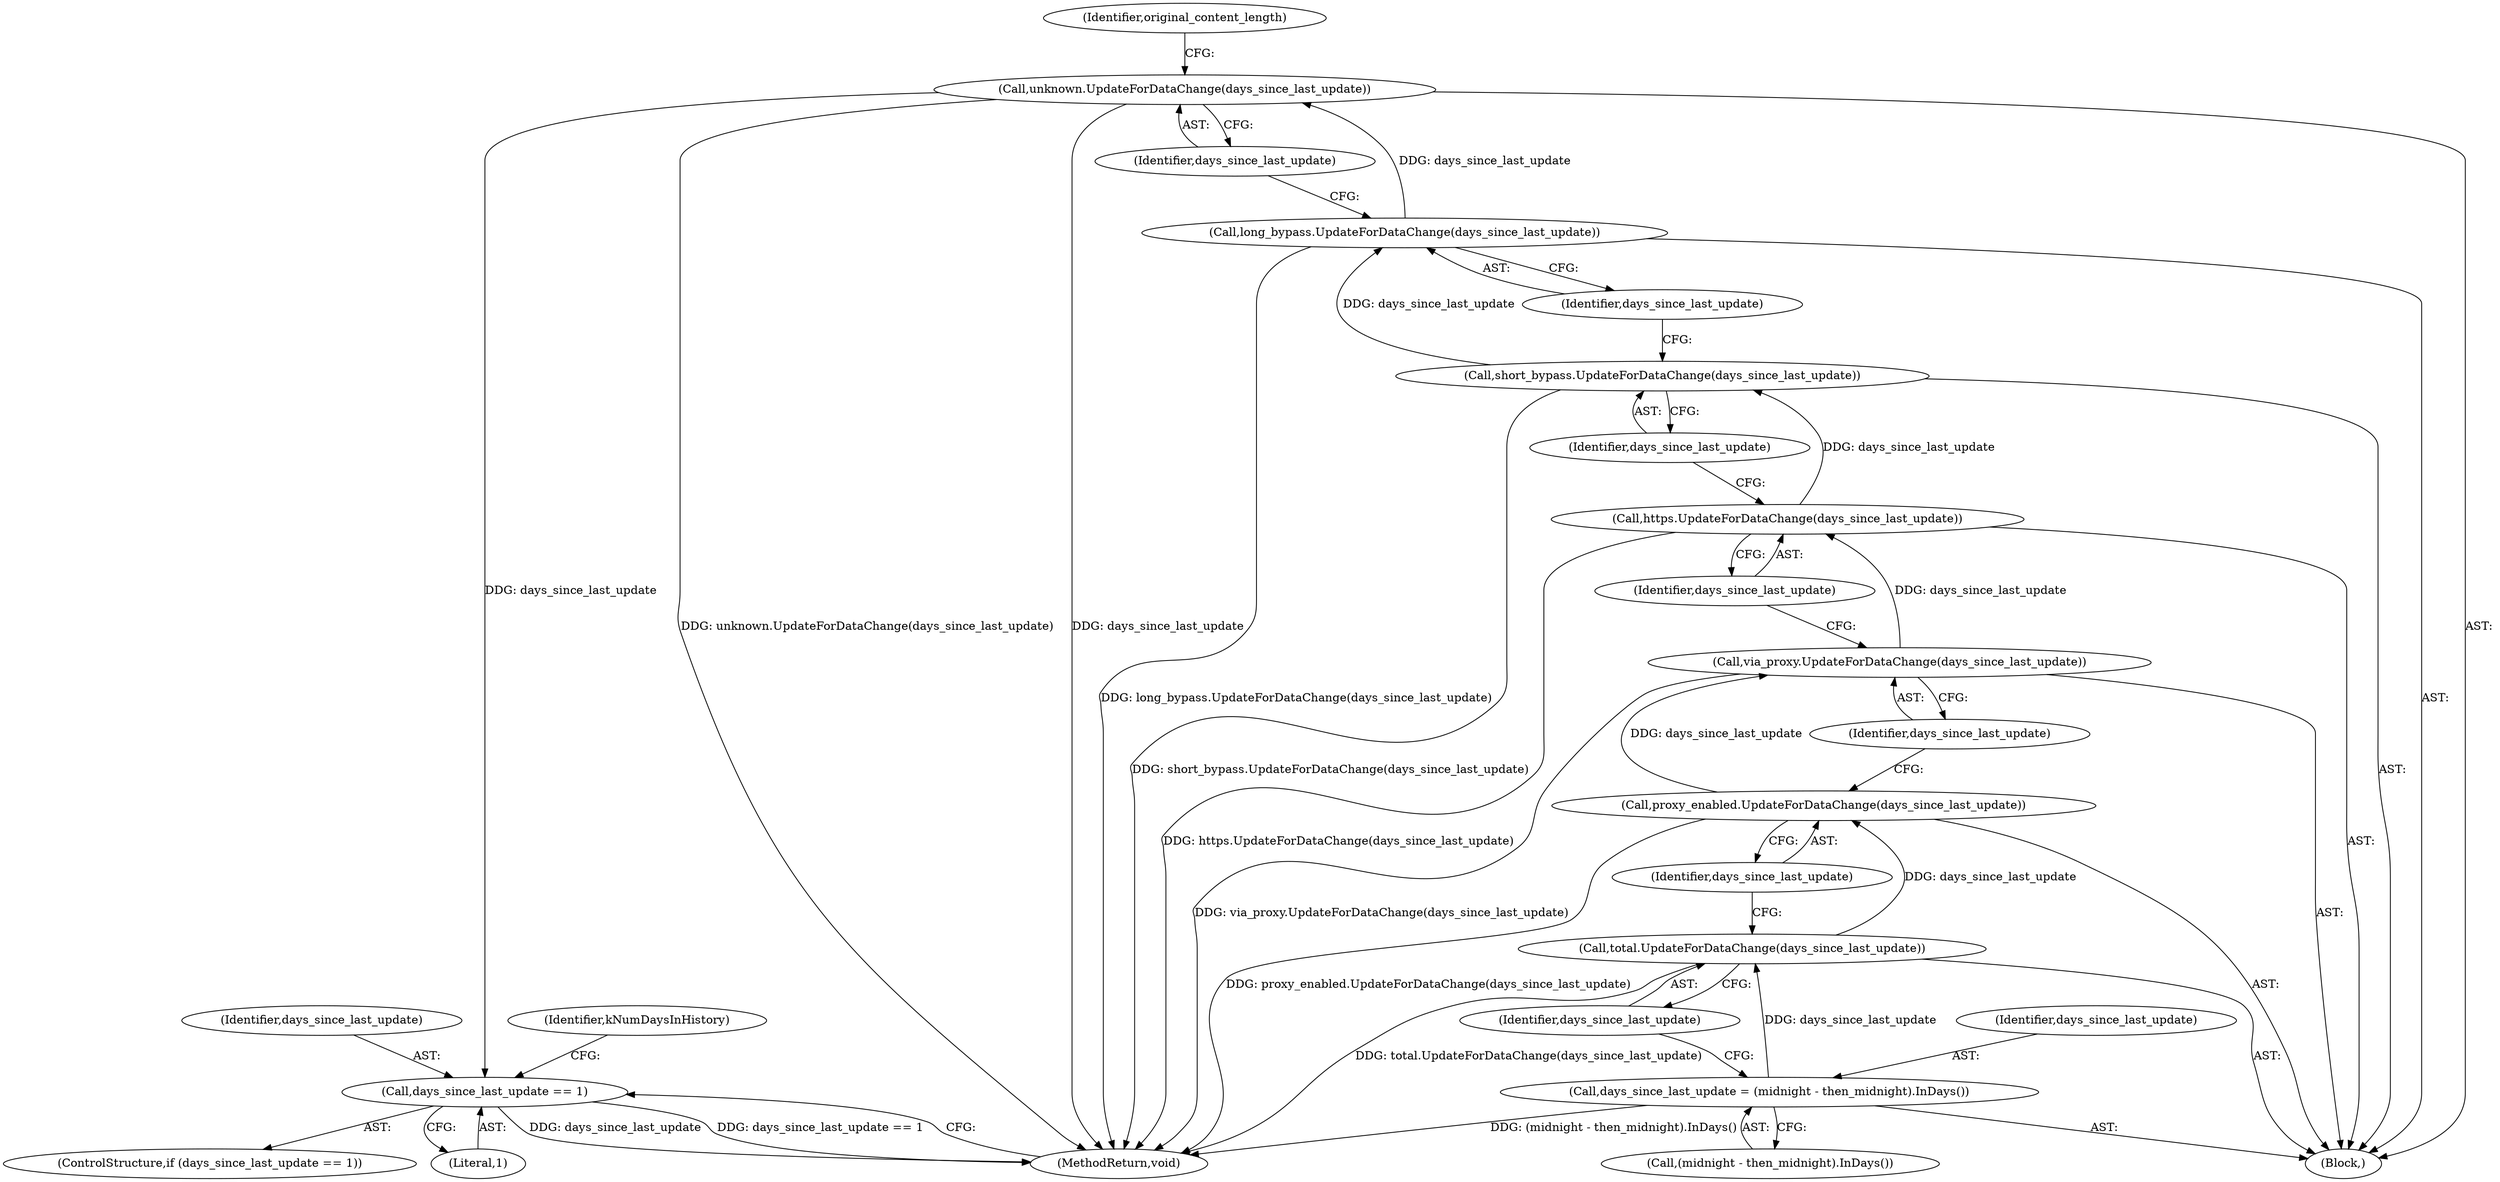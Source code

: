 digraph "0_Chrome_828eab2216a765dea92575c290421c115b8ad028_7@API" {
"1000222" [label="(Call,days_since_last_update == 1)"];
"1000178" [label="(Call,unknown.UpdateForDataChange(days_since_last_update))"];
"1000175" [label="(Call,long_bypass.UpdateForDataChange(days_since_last_update))"];
"1000172" [label="(Call,short_bypass.UpdateForDataChange(days_since_last_update))"];
"1000169" [label="(Call,https.UpdateForDataChange(days_since_last_update))"];
"1000166" [label="(Call,via_proxy.UpdateForDataChange(days_since_last_update))"];
"1000163" [label="(Call,proxy_enabled.UpdateForDataChange(days_since_last_update))"];
"1000160" [label="(Call,total.UpdateForDataChange(days_since_last_update))"];
"1000156" [label="(Call,days_since_last_update = (midnight - then_midnight).InDays())"];
"1000113" [label="(Block,)"];
"1000172" [label="(Call,short_bypass.UpdateForDataChange(days_since_last_update))"];
"1000224" [label="(Literal,1)"];
"1000161" [label="(Identifier,days_since_last_update)"];
"1000222" [label="(Call,days_since_last_update == 1)"];
"1000170" [label="(Identifier,days_since_last_update)"];
"1000221" [label="(ControlStructure,if (days_since_last_update == 1))"];
"1000175" [label="(Call,long_bypass.UpdateForDataChange(days_since_last_update))"];
"1000164" [label="(Identifier,days_since_last_update)"];
"1000163" [label="(Call,proxy_enabled.UpdateForDataChange(days_since_last_update))"];
"1000176" [label="(Identifier,days_since_last_update)"];
"1000166" [label="(Call,via_proxy.UpdateForDataChange(days_since_last_update))"];
"1000181" [label="(Identifier,original_content_length)"];
"1000167" [label="(Identifier,days_since_last_update)"];
"1000178" [label="(Call,unknown.UpdateForDataChange(days_since_last_update))"];
"1000229" [label="(Identifier,kNumDaysInHistory)"];
"1000223" [label="(Identifier,days_since_last_update)"];
"1000157" [label="(Identifier,days_since_last_update)"];
"1000158" [label="(Call,(midnight - then_midnight).InDays())"];
"1000267" [label="(MethodReturn,void)"];
"1000169" [label="(Call,https.UpdateForDataChange(days_since_last_update))"];
"1000173" [label="(Identifier,days_since_last_update)"];
"1000156" [label="(Call,days_since_last_update = (midnight - then_midnight).InDays())"];
"1000179" [label="(Identifier,days_since_last_update)"];
"1000160" [label="(Call,total.UpdateForDataChange(days_since_last_update))"];
"1000222" -> "1000221"  [label="AST: "];
"1000222" -> "1000224"  [label="CFG: "];
"1000223" -> "1000222"  [label="AST: "];
"1000224" -> "1000222"  [label="AST: "];
"1000229" -> "1000222"  [label="CFG: "];
"1000267" -> "1000222"  [label="CFG: "];
"1000222" -> "1000267"  [label="DDG: days_since_last_update"];
"1000222" -> "1000267"  [label="DDG: days_since_last_update == 1"];
"1000178" -> "1000222"  [label="DDG: days_since_last_update"];
"1000178" -> "1000113"  [label="AST: "];
"1000178" -> "1000179"  [label="CFG: "];
"1000179" -> "1000178"  [label="AST: "];
"1000181" -> "1000178"  [label="CFG: "];
"1000178" -> "1000267"  [label="DDG: unknown.UpdateForDataChange(days_since_last_update)"];
"1000178" -> "1000267"  [label="DDG: days_since_last_update"];
"1000175" -> "1000178"  [label="DDG: days_since_last_update"];
"1000175" -> "1000113"  [label="AST: "];
"1000175" -> "1000176"  [label="CFG: "];
"1000176" -> "1000175"  [label="AST: "];
"1000179" -> "1000175"  [label="CFG: "];
"1000175" -> "1000267"  [label="DDG: long_bypass.UpdateForDataChange(days_since_last_update)"];
"1000172" -> "1000175"  [label="DDG: days_since_last_update"];
"1000172" -> "1000113"  [label="AST: "];
"1000172" -> "1000173"  [label="CFG: "];
"1000173" -> "1000172"  [label="AST: "];
"1000176" -> "1000172"  [label="CFG: "];
"1000172" -> "1000267"  [label="DDG: short_bypass.UpdateForDataChange(days_since_last_update)"];
"1000169" -> "1000172"  [label="DDG: days_since_last_update"];
"1000169" -> "1000113"  [label="AST: "];
"1000169" -> "1000170"  [label="CFG: "];
"1000170" -> "1000169"  [label="AST: "];
"1000173" -> "1000169"  [label="CFG: "];
"1000169" -> "1000267"  [label="DDG: https.UpdateForDataChange(days_since_last_update)"];
"1000166" -> "1000169"  [label="DDG: days_since_last_update"];
"1000166" -> "1000113"  [label="AST: "];
"1000166" -> "1000167"  [label="CFG: "];
"1000167" -> "1000166"  [label="AST: "];
"1000170" -> "1000166"  [label="CFG: "];
"1000166" -> "1000267"  [label="DDG: via_proxy.UpdateForDataChange(days_since_last_update)"];
"1000163" -> "1000166"  [label="DDG: days_since_last_update"];
"1000163" -> "1000113"  [label="AST: "];
"1000163" -> "1000164"  [label="CFG: "];
"1000164" -> "1000163"  [label="AST: "];
"1000167" -> "1000163"  [label="CFG: "];
"1000163" -> "1000267"  [label="DDG: proxy_enabled.UpdateForDataChange(days_since_last_update)"];
"1000160" -> "1000163"  [label="DDG: days_since_last_update"];
"1000160" -> "1000113"  [label="AST: "];
"1000160" -> "1000161"  [label="CFG: "];
"1000161" -> "1000160"  [label="AST: "];
"1000164" -> "1000160"  [label="CFG: "];
"1000160" -> "1000267"  [label="DDG: total.UpdateForDataChange(days_since_last_update)"];
"1000156" -> "1000160"  [label="DDG: days_since_last_update"];
"1000156" -> "1000113"  [label="AST: "];
"1000156" -> "1000158"  [label="CFG: "];
"1000157" -> "1000156"  [label="AST: "];
"1000158" -> "1000156"  [label="AST: "];
"1000161" -> "1000156"  [label="CFG: "];
"1000156" -> "1000267"  [label="DDG: (midnight - then_midnight).InDays()"];
}
